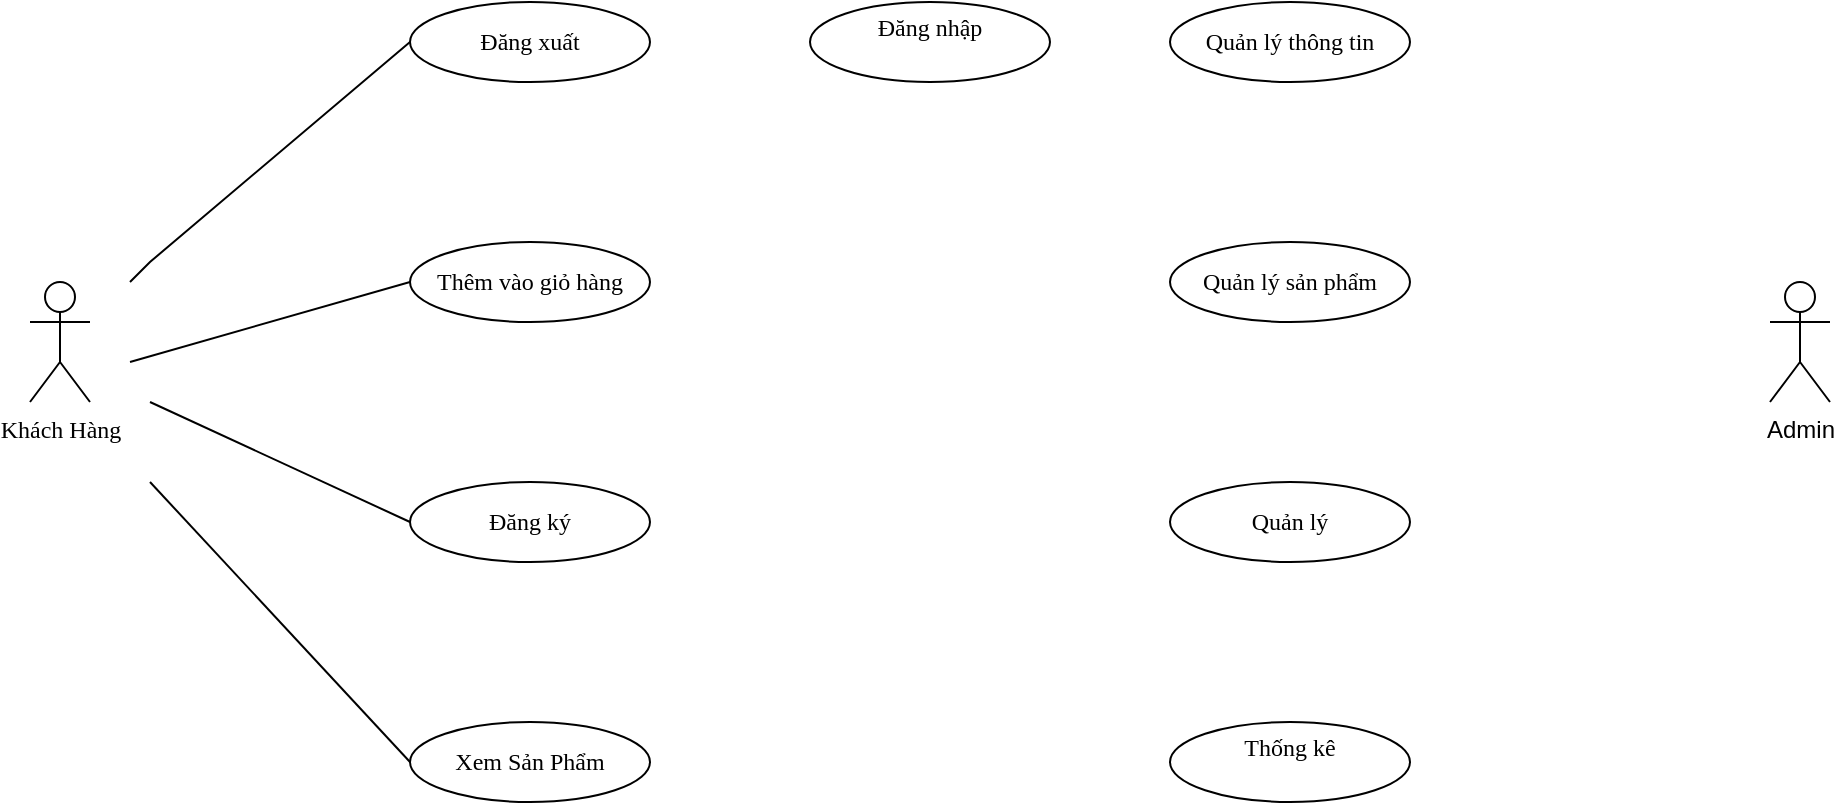 <mxfile version="24.3.1" type="github">
  <diagram name="Trang-1" id="r6eOZ69rc-4Km0xSXZgc">
    <mxGraphModel dx="1503" dy="868" grid="1" gridSize="10" guides="1" tooltips="1" connect="1" arrows="1" fold="1" page="1" pageScale="1" pageWidth="827" pageHeight="1169" math="0" shadow="0">
      <root>
        <mxCell id="0" />
        <mxCell id="1" parent="0" />
        <mxCell id="mw8h1twb3_OkvwOdcU1I-1" value="&lt;font face=&quot;Times New Roman&quot;&gt;Khách Hàng&lt;/font&gt;&lt;div&gt;&lt;font face=&quot;Times New Roman&quot;&gt;&lt;br&gt;&lt;/font&gt;&lt;/div&gt;" style="shape=umlActor;verticalLabelPosition=bottom;verticalAlign=top;html=1;outlineConnect=0;" vertex="1" parent="1">
          <mxGeometry x="40" y="370" width="30" height="60" as="geometry" />
        </mxCell>
        <mxCell id="mw8h1twb3_OkvwOdcU1I-2" value="Admin&lt;div&gt;&lt;br&gt;&lt;/div&gt;" style="shape=umlActor;verticalLabelPosition=bottom;verticalAlign=top;html=1;outlineConnect=0;" vertex="1" parent="1">
          <mxGeometry x="910" y="370" width="30" height="60" as="geometry" />
        </mxCell>
        <mxCell id="mw8h1twb3_OkvwOdcU1I-4" value="Đăng xuất" style="ellipse;whiteSpace=wrap;html=1;fontFamily=Times New Roman;" vertex="1" parent="1">
          <mxGeometry x="230" y="230" width="120" height="40" as="geometry" />
        </mxCell>
        <mxCell id="mw8h1twb3_OkvwOdcU1I-6" value="Thêm vào giỏ hàng" style="ellipse;whiteSpace=wrap;html=1;fontFamily=Times New Roman;" vertex="1" parent="1">
          <mxGeometry x="230" y="350" width="120" height="40" as="geometry" />
        </mxCell>
        <mxCell id="mw8h1twb3_OkvwOdcU1I-8" value="Đăng ký" style="ellipse;whiteSpace=wrap;html=1;fontFamily=Times New Roman;" vertex="1" parent="1">
          <mxGeometry x="230" y="470" width="120" height="40" as="geometry" />
        </mxCell>
        <mxCell id="mw8h1twb3_OkvwOdcU1I-10" value="Xem Sản Phẩm" style="ellipse;whiteSpace=wrap;html=1;fontFamily=Times New Roman;" vertex="1" parent="1">
          <mxGeometry x="230" y="590" width="120" height="40" as="geometry" />
        </mxCell>
        <mxCell id="mw8h1twb3_OkvwOdcU1I-12" value="" style="endArrow=none;html=1;rounded=0;entryX=0;entryY=0.5;entryDx=0;entryDy=0;" edge="1" parent="1" target="mw8h1twb3_OkvwOdcU1I-4">
          <mxGeometry width="50" height="50" relative="1" as="geometry">
            <mxPoint x="90" y="370" as="sourcePoint" />
            <mxPoint x="120" y="340" as="targetPoint" />
            <Array as="points">
              <mxPoint x="100" y="360" />
            </Array>
          </mxGeometry>
        </mxCell>
        <mxCell id="mw8h1twb3_OkvwOdcU1I-13" value="" style="endArrow=none;html=1;rounded=0;entryX=0;entryY=0.5;entryDx=0;entryDy=0;" edge="1" parent="1" target="mw8h1twb3_OkvwOdcU1I-6">
          <mxGeometry width="50" height="50" relative="1" as="geometry">
            <mxPoint x="90" y="410" as="sourcePoint" />
            <mxPoint x="350" y="390" as="targetPoint" />
          </mxGeometry>
        </mxCell>
        <mxCell id="mw8h1twb3_OkvwOdcU1I-14" value="" style="endArrow=none;html=1;rounded=0;entryX=0;entryY=0.5;entryDx=0;entryDy=0;" edge="1" parent="1" target="mw8h1twb3_OkvwOdcU1I-8">
          <mxGeometry width="50" height="50" relative="1" as="geometry">
            <mxPoint x="100" y="430" as="sourcePoint" />
            <mxPoint x="210" y="490" as="targetPoint" />
          </mxGeometry>
        </mxCell>
        <mxCell id="mw8h1twb3_OkvwOdcU1I-15" value="" style="endArrow=none;html=1;rounded=0;entryX=0;entryY=0.5;entryDx=0;entryDy=0;" edge="1" parent="1" target="mw8h1twb3_OkvwOdcU1I-10">
          <mxGeometry width="50" height="50" relative="1" as="geometry">
            <mxPoint x="100" y="470" as="sourcePoint" />
            <mxPoint x="350" y="390" as="targetPoint" />
          </mxGeometry>
        </mxCell>
        <mxCell id="mw8h1twb3_OkvwOdcU1I-17" value="Đăng nhập&lt;div&gt;&lt;br&gt;&lt;/div&gt;" style="ellipse;whiteSpace=wrap;html=1;fontFamily=Times New Roman;" vertex="1" parent="1">
          <mxGeometry x="430" y="230" width="120" height="40" as="geometry" />
        </mxCell>
        <mxCell id="mw8h1twb3_OkvwOdcU1I-20" value="Quản lý thông tin" style="ellipse;whiteSpace=wrap;html=1;fontFamily=Times New Roman;" vertex="1" parent="1">
          <mxGeometry x="610" y="230" width="120" height="40" as="geometry" />
        </mxCell>
        <mxCell id="mw8h1twb3_OkvwOdcU1I-22" value="Quản lý sản phẩm" style="ellipse;whiteSpace=wrap;html=1;fontFamily=Times New Roman;" vertex="1" parent="1">
          <mxGeometry x="610" y="350" width="120" height="40" as="geometry" />
        </mxCell>
        <mxCell id="mw8h1twb3_OkvwOdcU1I-24" value="Quản lý" style="ellipse;whiteSpace=wrap;html=1;fontFamily=Times New Roman;" vertex="1" parent="1">
          <mxGeometry x="610" y="470" width="120" height="40" as="geometry" />
        </mxCell>
        <mxCell id="mw8h1twb3_OkvwOdcU1I-26" value="Thống kê&lt;div&gt;&lt;br&gt;&lt;/div&gt;" style="ellipse;whiteSpace=wrap;html=1;fontFamily=Times New Roman;" vertex="1" parent="1">
          <mxGeometry x="610" y="590" width="120" height="40" as="geometry" />
        </mxCell>
      </root>
    </mxGraphModel>
  </diagram>
</mxfile>
